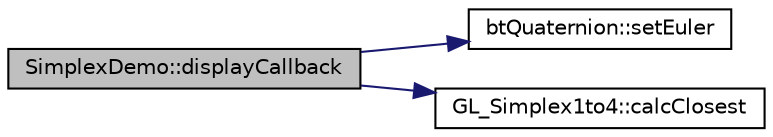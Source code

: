 digraph "SimplexDemo::displayCallback"
{
  edge [fontname="Helvetica",fontsize="10",labelfontname="Helvetica",labelfontsize="10"];
  node [fontname="Helvetica",fontsize="10",shape=record];
  rankdir="LR";
  Node1 [label="SimplexDemo::displayCallback",height=0.2,width=0.4,color="black", fillcolor="grey75", style="filled", fontcolor="black"];
  Node1 -> Node2 [color="midnightblue",fontsize="10",style="solid",fontname="Helvetica"];
  Node2 [label="btQuaternion::setEuler",height=0.2,width=0.4,color="black", fillcolor="white", style="filled",URL="$classbt_quaternion.html#aed0a6469d6c6c1e379f1143ad62b3439",tooltip="Set the quaternion using Euler angles. "];
  Node1 -> Node3 [color="midnightblue",fontsize="10",style="solid",fontname="Helvetica"];
  Node3 [label="GL_Simplex1to4::calcClosest",height=0.2,width=0.4,color="black", fillcolor="white", style="filled",URL="$class_g_l___simplex1to4.html#a23971067a83f560c8652a05f593b0b89"];
}
